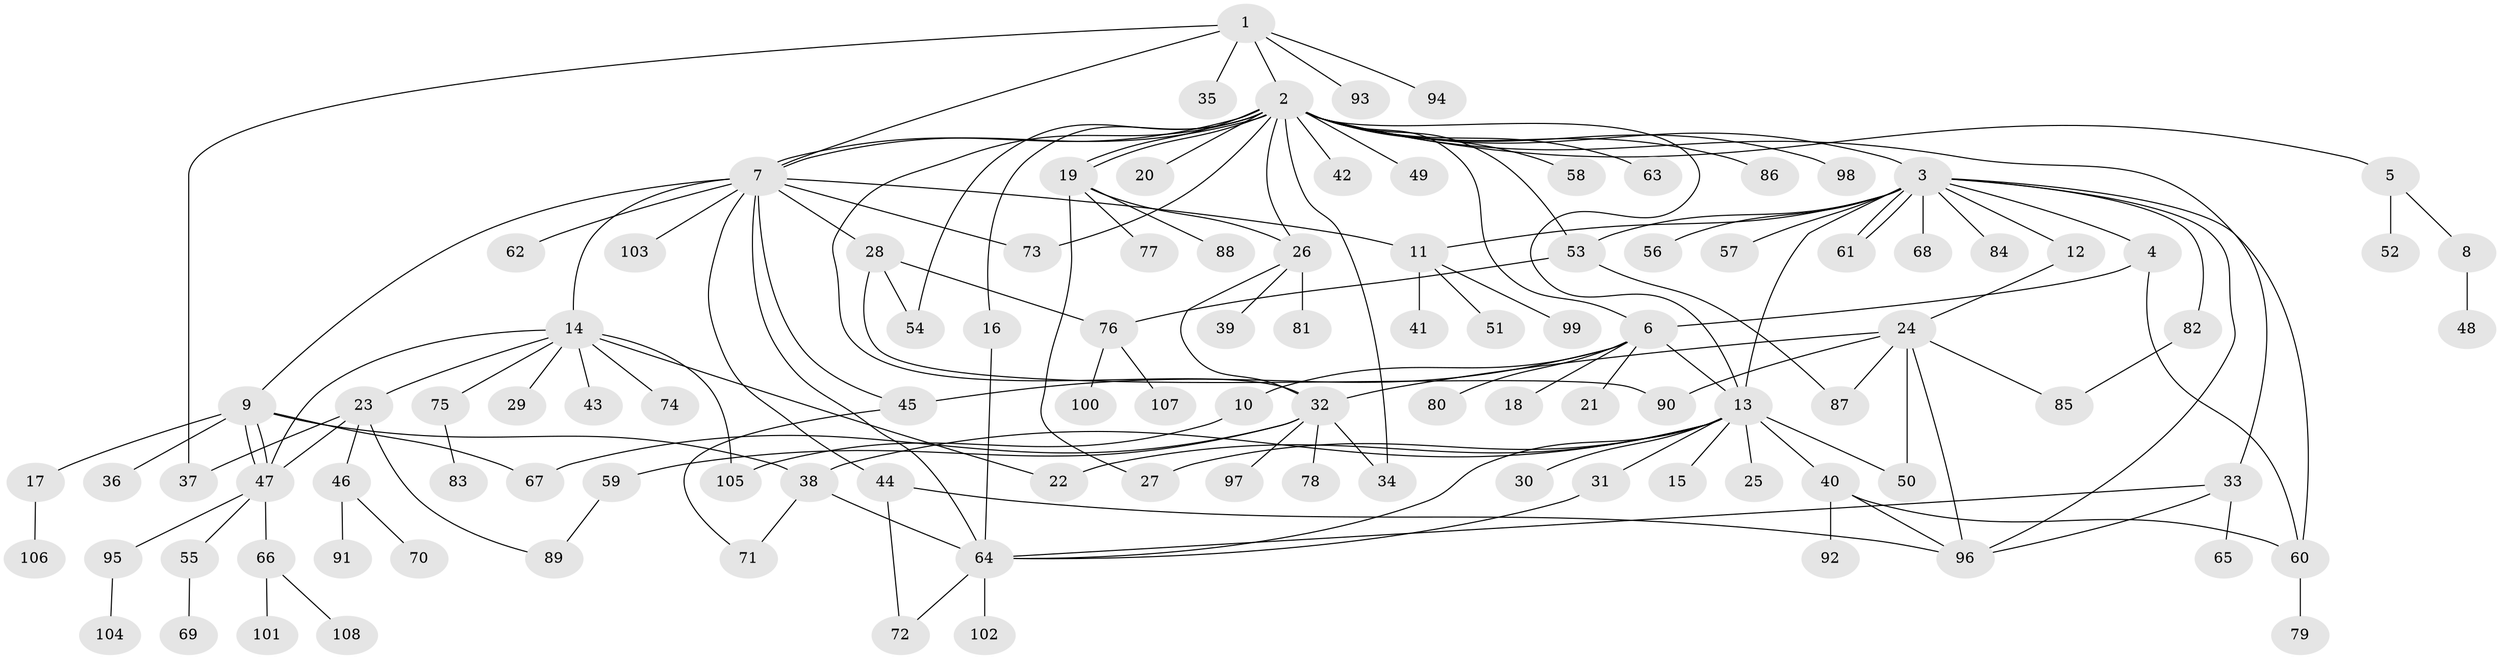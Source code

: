 // Generated by graph-tools (version 1.1) at 2025/25/03/09/25 03:25:58]
// undirected, 108 vertices, 151 edges
graph export_dot {
graph [start="1"]
  node [color=gray90,style=filled];
  1;
  2;
  3;
  4;
  5;
  6;
  7;
  8;
  9;
  10;
  11;
  12;
  13;
  14;
  15;
  16;
  17;
  18;
  19;
  20;
  21;
  22;
  23;
  24;
  25;
  26;
  27;
  28;
  29;
  30;
  31;
  32;
  33;
  34;
  35;
  36;
  37;
  38;
  39;
  40;
  41;
  42;
  43;
  44;
  45;
  46;
  47;
  48;
  49;
  50;
  51;
  52;
  53;
  54;
  55;
  56;
  57;
  58;
  59;
  60;
  61;
  62;
  63;
  64;
  65;
  66;
  67;
  68;
  69;
  70;
  71;
  72;
  73;
  74;
  75;
  76;
  77;
  78;
  79;
  80;
  81;
  82;
  83;
  84;
  85;
  86;
  87;
  88;
  89;
  90;
  91;
  92;
  93;
  94;
  95;
  96;
  97;
  98;
  99;
  100;
  101;
  102;
  103;
  104;
  105;
  106;
  107;
  108;
  1 -- 2;
  1 -- 7;
  1 -- 35;
  1 -- 37;
  1 -- 93;
  1 -- 94;
  2 -- 3;
  2 -- 5;
  2 -- 6;
  2 -- 7;
  2 -- 7;
  2 -- 13;
  2 -- 16;
  2 -- 19;
  2 -- 19;
  2 -- 20;
  2 -- 26;
  2 -- 32;
  2 -- 33;
  2 -- 34;
  2 -- 42;
  2 -- 49;
  2 -- 53;
  2 -- 54;
  2 -- 58;
  2 -- 63;
  2 -- 73;
  2 -- 86;
  2 -- 98;
  3 -- 4;
  3 -- 11;
  3 -- 12;
  3 -- 13;
  3 -- 53;
  3 -- 56;
  3 -- 57;
  3 -- 60;
  3 -- 61;
  3 -- 61;
  3 -- 68;
  3 -- 82;
  3 -- 84;
  3 -- 96;
  4 -- 6;
  4 -- 60;
  5 -- 8;
  5 -- 52;
  6 -- 10;
  6 -- 13;
  6 -- 18;
  6 -- 21;
  6 -- 45;
  6 -- 80;
  7 -- 9;
  7 -- 11;
  7 -- 14;
  7 -- 28;
  7 -- 44;
  7 -- 45;
  7 -- 62;
  7 -- 64;
  7 -- 73;
  7 -- 103;
  8 -- 48;
  9 -- 17;
  9 -- 36;
  9 -- 38;
  9 -- 47;
  9 -- 47;
  9 -- 67;
  10 -- 105;
  11 -- 41;
  11 -- 51;
  11 -- 99;
  12 -- 24;
  13 -- 15;
  13 -- 22;
  13 -- 25;
  13 -- 27;
  13 -- 30;
  13 -- 31;
  13 -- 38;
  13 -- 40;
  13 -- 50;
  13 -- 64;
  14 -- 22;
  14 -- 23;
  14 -- 29;
  14 -- 43;
  14 -- 47;
  14 -- 74;
  14 -- 75;
  14 -- 105;
  16 -- 64;
  17 -- 106;
  19 -- 26;
  19 -- 27;
  19 -- 77;
  19 -- 88;
  23 -- 37;
  23 -- 46;
  23 -- 47;
  23 -- 89;
  24 -- 32;
  24 -- 50;
  24 -- 85;
  24 -- 87;
  24 -- 90;
  24 -- 96;
  26 -- 32;
  26 -- 39;
  26 -- 81;
  28 -- 54;
  28 -- 76;
  28 -- 90;
  31 -- 64;
  32 -- 34;
  32 -- 59;
  32 -- 67;
  32 -- 78;
  32 -- 97;
  33 -- 64;
  33 -- 65;
  33 -- 96;
  38 -- 64;
  38 -- 71;
  40 -- 60;
  40 -- 92;
  40 -- 96;
  44 -- 72;
  44 -- 96;
  45 -- 71;
  46 -- 70;
  46 -- 91;
  47 -- 55;
  47 -- 66;
  47 -- 95;
  53 -- 76;
  53 -- 87;
  55 -- 69;
  59 -- 89;
  60 -- 79;
  64 -- 72;
  64 -- 102;
  66 -- 101;
  66 -- 108;
  75 -- 83;
  76 -- 100;
  76 -- 107;
  82 -- 85;
  95 -- 104;
}
